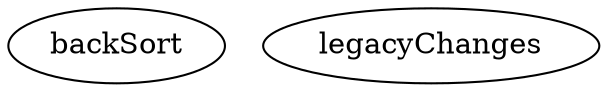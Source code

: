 /* Created by mdot for Matlab */
digraph m2html {

  backSort [URL="backSort.html"];
  backSort [URL="backSort.html"];
  legacyChanges [URL="legacyChanges.html"];
  legacyChanges [URL="legacyChanges.html"];
}